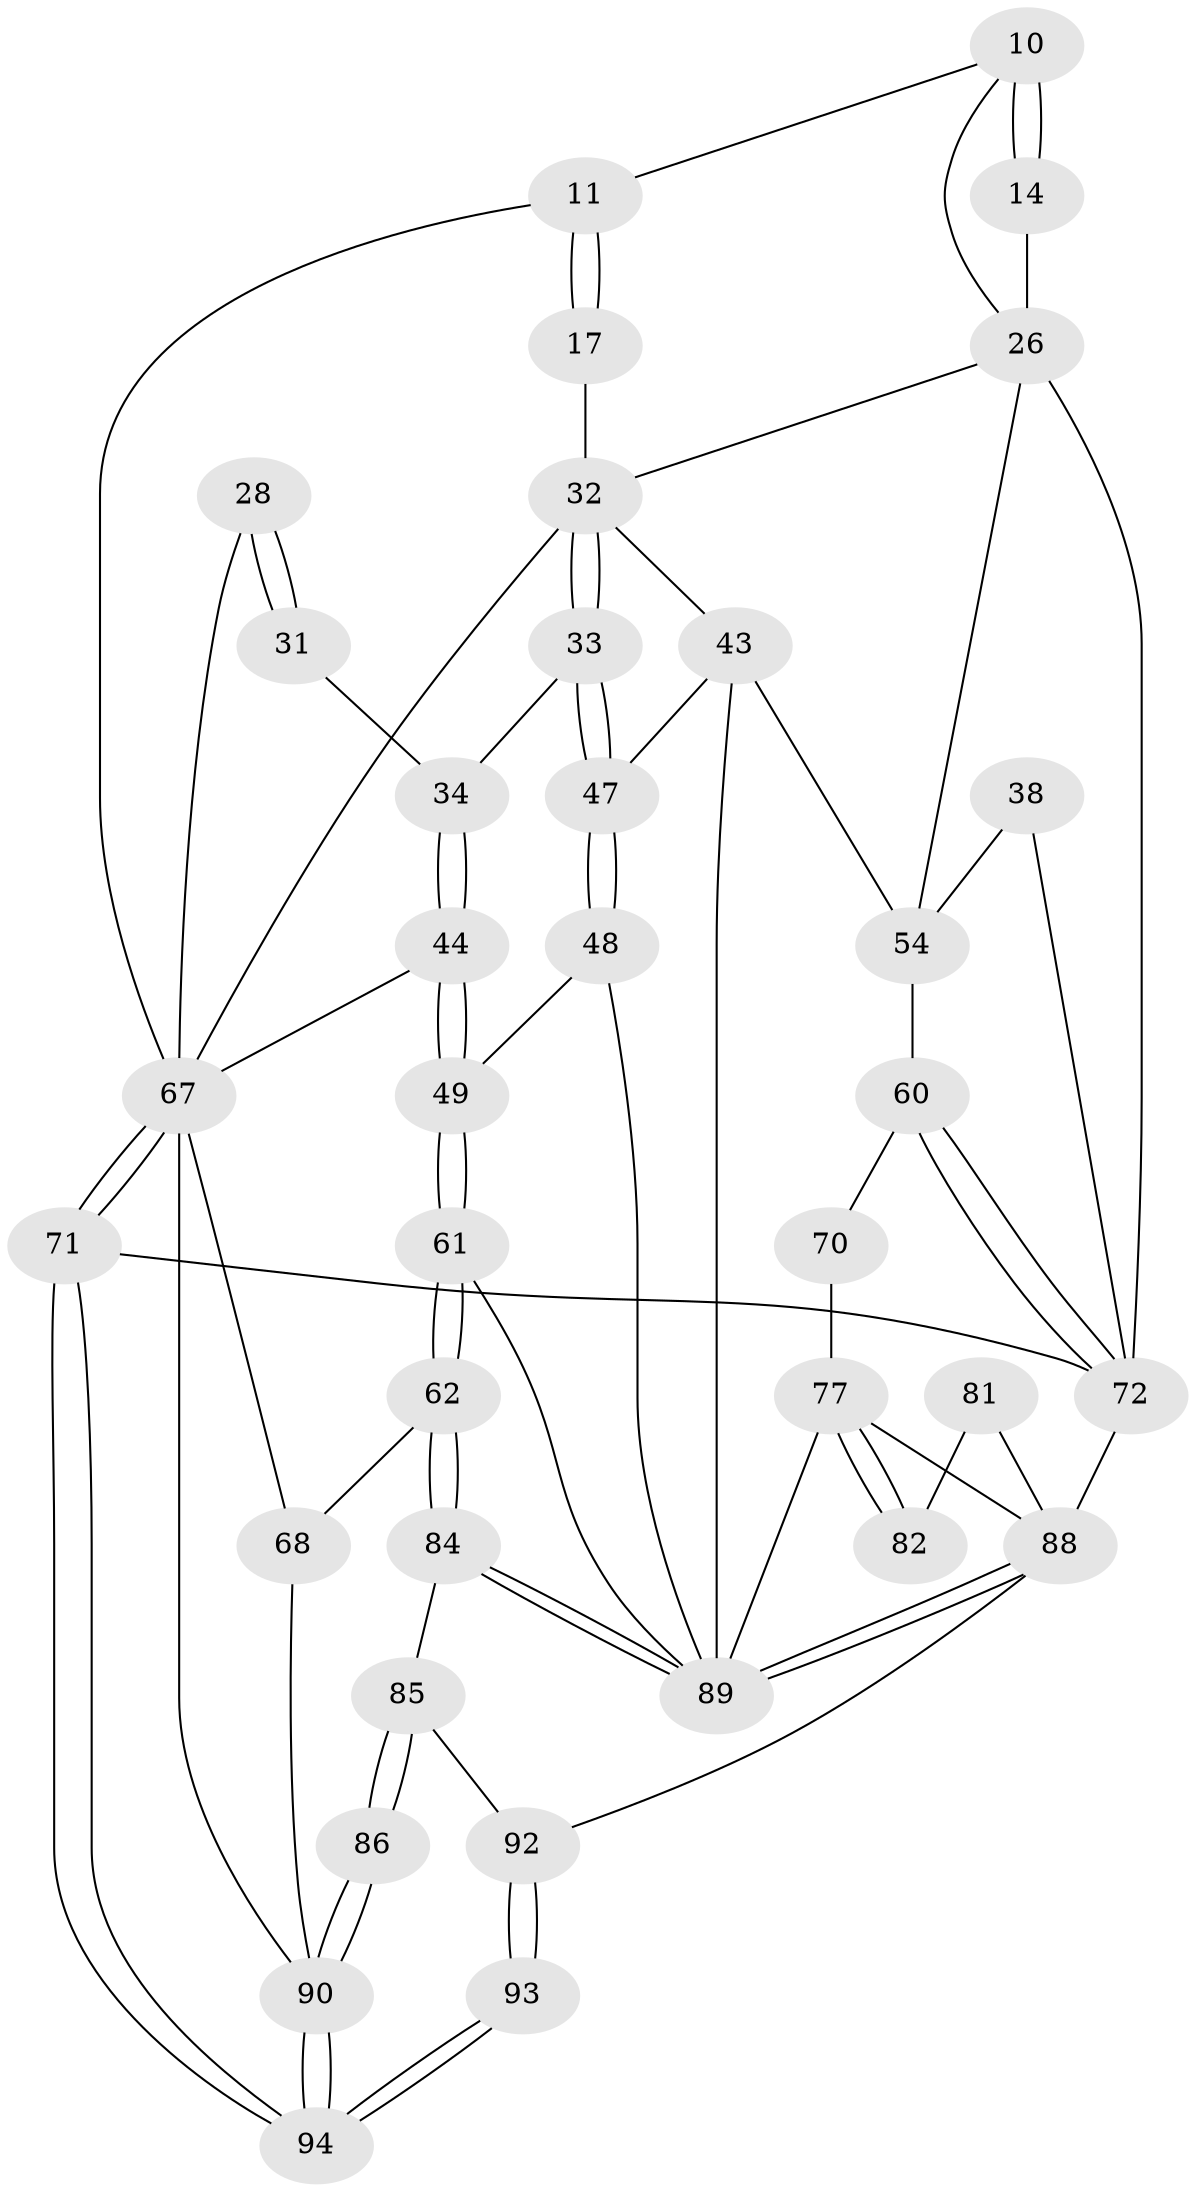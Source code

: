 // original degree distribution, {3: 0.02127659574468085, 6: 0.2553191489361702, 4: 0.2765957446808511, 5: 0.44680851063829785}
// Generated by graph-tools (version 1.1) at 2025/05/03/04/25 22:05:09]
// undirected, 37 vertices, 82 edges
graph export_dot {
graph [start="1"]
  node [color=gray90,style=filled];
  10 [pos="+0.6644737859215177+0.07209817647393017",super="+9"];
  11 [pos="+0.6269004773405279+0.05765610630876521",super="+7+6"];
  14 [pos="+0.6994050835441175+0.21564752100270454"];
  17 [pos="+0.5218000867404861+0.11888406816598536"];
  26 [pos="+0.6968208116845078+0.3087584976370285",super="+18+13+12"];
  28 [pos="+0.05678855083193086+0.4787106682520444",super="+22+21"];
  31 [pos="+0.2295569946856581+0.39503976989775946"];
  32 [pos="+0.43849958886888113+0.43431404014059805",super="+24+19"];
  33 [pos="+0.4320645726918085+0.46079490983189625"];
  34 [pos="+0.28772017511768727+0.4597871242860162"];
  38 [pos="+0.9251365584709134+0.39840275894004007"];
  43 [pos="+0.5728365109576443+0.5492167389309697",super="+36+42"];
  44 [pos="+0.26596559589404156+0.566626779128735"];
  47 [pos="+0.44373761329873357+0.5184223365078259"];
  48 [pos="+0.44213097165892323+0.5213457345342597"];
  49 [pos="+0.31430050441837615+0.5887602308857229"];
  54 [pos="+0.8751291875201992+0.5573364455838961",super="+40+35"];
  60 [pos="+1+0.5822497580855058",super="+59+53+55"];
  61 [pos="+0.3453748604607179+0.7536741605338818"];
  62 [pos="+0.3274043375449251+0.7668244676565549"];
  67 [pos="+0+0.7616247993626495",super="+64+27"];
  68 [pos="+0.1480031073600969+0.7391476279444728",super="+63"];
  70 [pos="+0.9414543002508242+0.7113837436846436",super="+56"];
  71 [pos="+0+1",super="+3"];
  72 [pos="+1+1",super="+2+37"];
  77 [pos="+1+0.9256272195628504",super="+75"];
  81 [pos="+0.8030784894249233+0.8534672397314061"];
  82 [pos="+0.911631452191241+0.8506770457595987",super="+80"];
  84 [pos="+0.3057513565295684+0.8612526055649986"];
  85 [pos="+0.2869724303717064+0.8755492438488444"];
  86 [pos="+0.1340300737260465+0.9284423391288551"];
  88 [pos="+0.5991828476665224+1",super="+87+79"];
  89 [pos="+0.537233975686393+1",super="+51+50+52+69"];
  90 [pos="+0.12194882568030356+0.9585518635373416",super="+66+65+83"];
  92 [pos="+0.28869606091630007+0.9515935252003845",super="+91"];
  93 [pos="+0.09555922640810526+1"];
  94 [pos="+0+1"];
  10 -- 11;
  10 -- 14 [weight=2];
  10 -- 14;
  10 -- 26;
  11 -- 17 [weight=2];
  11 -- 17;
  11 -- 67;
  14 -- 26;
  17 -- 32;
  26 -- 54;
  26 -- 72 [weight=3];
  26 -- 32;
  28 -- 31 [weight=2];
  28 -- 31;
  28 -- 67 [weight=3];
  31 -- 34;
  32 -- 33;
  32 -- 33;
  32 -- 43;
  32 -- 67;
  33 -- 34;
  33 -- 47;
  33 -- 47;
  34 -- 44;
  34 -- 44;
  38 -- 54;
  38 -- 72 [weight=2];
  43 -- 47;
  43 -- 54 [weight=2];
  43 -- 89 [weight=2];
  44 -- 49;
  44 -- 49;
  44 -- 67;
  47 -- 48;
  47 -- 48;
  48 -- 49;
  48 -- 89;
  49 -- 61;
  49 -- 61;
  54 -- 60 [weight=2];
  60 -- 72 [weight=2];
  60 -- 72;
  60 -- 70 [weight=2];
  61 -- 62;
  61 -- 62;
  61 -- 89;
  62 -- 84;
  62 -- 84;
  62 -- 68;
  67 -- 71 [weight=3];
  67 -- 71;
  67 -- 90 [weight=2];
  67 -- 68 [weight=2];
  68 -- 90;
  70 -- 77 [weight=2];
  71 -- 94;
  71 -- 94;
  71 -- 72 [weight=2];
  72 -- 88;
  77 -- 82 [weight=2];
  77 -- 82;
  77 -- 88 [weight=2];
  77 -- 89;
  81 -- 82 [weight=2];
  81 -- 88;
  84 -- 85;
  84 -- 89;
  84 -- 89;
  85 -- 86;
  85 -- 86;
  85 -- 92;
  86 -- 90 [weight=2];
  86 -- 90;
  88 -- 89 [weight=2];
  88 -- 89;
  88 -- 92;
  90 -- 94;
  90 -- 94;
  92 -- 93 [weight=2];
  92 -- 93;
  93 -- 94;
  93 -- 94;
}
